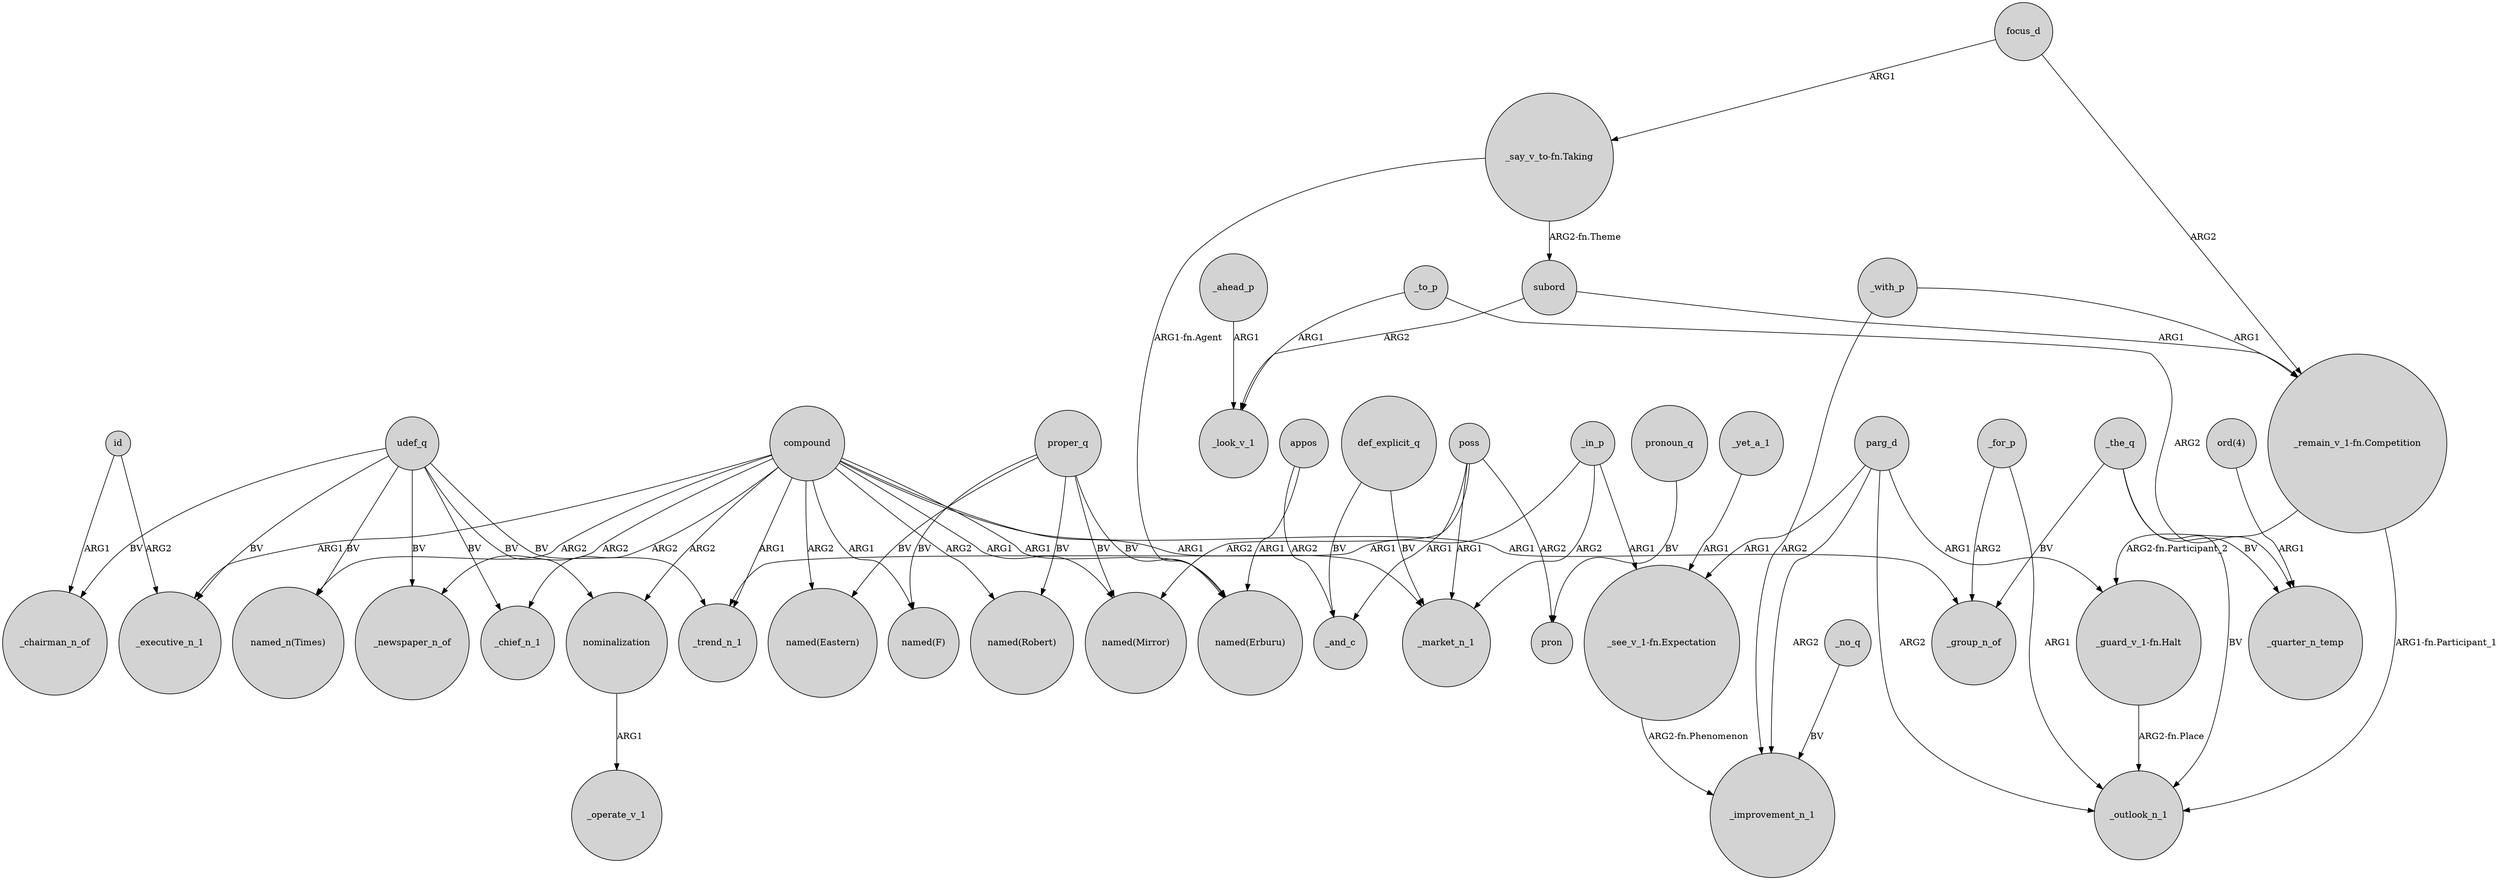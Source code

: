 digraph {
	node [shape=circle style=filled]
	id -> _chairman_n_of [label=ARG1]
	proper_q -> "named(Eastern)" [label=BV]
	_no_q -> _improvement_n_1 [label=BV]
	parg_d -> _outlook_n_1 [label=ARG2]
	compound -> "named(Erburu)" [label=ARG1]
	compound -> _chief_n_1 [label=ARG2]
	appos -> _and_c [label=ARG2]
	_the_q -> _outlook_n_1 [label=BV]
	focus_d -> "_say_v_to-fn.Taking" [label=ARG1]
	parg_d -> _improvement_n_1 [label=ARG2]
	"_say_v_to-fn.Taking" -> subord [label="ARG2-fn.Theme"]
	udef_q -> _chairman_n_of [label=BV]
	proper_q -> "named(F)" [label=BV]
	"_remain_v_1-fn.Competition" -> _outlook_n_1 [label="ARG1-fn.Participant_1"]
	id -> _executive_n_1 [label=ARG2]
	udef_q -> _chief_n_1 [label=BV]
	_the_q -> _quarter_n_temp [label=BV]
	udef_q -> nominalization [label=BV]
	_yet_a_1 -> "_see_v_1-fn.Expectation" [label=ARG1]
	nominalization -> _operate_v_1 [label=ARG1]
	proper_q -> "named(Mirror)" [label=BV]
	_in_p -> "_see_v_1-fn.Expectation" [label=ARG1]
	compound -> "named(Eastern)" [label=ARG2]
	parg_d -> "_see_v_1-fn.Expectation" [label=ARG1]
	_in_p -> _trend_n_1 [label=ARG1]
	compound -> "named(Mirror)" [label=ARG1]
	compound -> _group_n_of [label=ARG1]
	udef_q -> _newspaper_n_of [label=BV]
	"_see_v_1-fn.Expectation" -> _improvement_n_1 [label="ARG2-fn.Phenomenon"]
	compound -> nominalization [label=ARG2]
	appos -> "named(Erburu)" [label=ARG1]
	poss -> _market_n_1 [label=ARG1]
	subord -> "_remain_v_1-fn.Competition" [label=ARG1]
	def_explicit_q -> _and_c [label=BV]
	poss -> "named(Mirror)" [label=ARG2]
	pronoun_q -> pron [label=BV]
	udef_q -> _executive_n_1 [label=BV]
	poss -> pron [label=ARG2]
	_in_p -> _market_n_1 [label=ARG2]
	compound -> _newspaper_n_of [label=ARG2]
	_with_p -> "_remain_v_1-fn.Competition" [label=ARG1]
	_for_p -> _group_n_of [label=ARG2]
	compound -> "named(Robert)" [label=ARG2]
	poss -> _and_c [label=ARG1]
	compound -> "named_n(Times)" [label=ARG2]
	parg_d -> "_guard_v_1-fn.Halt" [label=ARG1]
	def_explicit_q -> _market_n_1 [label=BV]
	_ahead_p -> _look_v_1 [label=ARG1]
	_the_q -> _group_n_of [label=BV]
	compound -> _executive_n_1 [label=ARG1]
	"_say_v_to-fn.Taking" -> "named(Erburu)" [label="ARG1-fn.Agent"]
	udef_q -> "named_n(Times)" [label=BV]
	compound -> "named(F)" [label=ARG1]
	_to_p -> _look_v_1 [label=ARG1]
	compound -> _trend_n_1 [label=ARG1]
	"ord(4)" -> _quarter_n_temp [label=ARG1]
	proper_q -> "named(Robert)" [label=BV]
	"_guard_v_1-fn.Halt" -> _outlook_n_1 [label="ARG2-fn.Place"]
	_to_p -> _quarter_n_temp [label=ARG2]
	"_remain_v_1-fn.Competition" -> "_guard_v_1-fn.Halt" [label="ARG2-fn.Participant_2"]
	_with_p -> _improvement_n_1 [label=ARG2]
	udef_q -> _trend_n_1 [label=BV]
	_for_p -> _outlook_n_1 [label=ARG1]
	compound -> _market_n_1 [label=ARG1]
	proper_q -> "named(Erburu)" [label=BV]
	focus_d -> "_remain_v_1-fn.Competition" [label=ARG2]
	subord -> _look_v_1 [label=ARG2]
}
